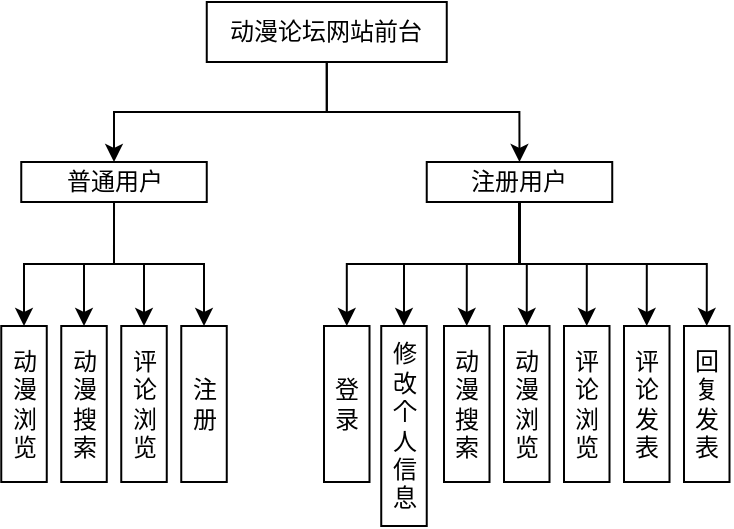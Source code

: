 <mxfile version="17.1.2" type="github" pages="3">
  <diagram id="YD98dofyRIw2hhyAmhAY" name="前台">
    <mxGraphModel dx="608" dy="407" grid="1" gridSize="10" guides="1" tooltips="1" connect="1" arrows="1" fold="1" page="1" pageScale="1" pageWidth="850" pageHeight="1100" math="0" shadow="0">
      <root>
        <mxCell id="0" />
        <mxCell id="1" parent="0" />
        <mxCell id="J1Yl7nlWho_rOIZ1rX8T-74" style="edgeStyle=orthogonalEdgeStyle;rounded=0;orthogonalLoop=1;jettySize=auto;html=1;exitX=0.5;exitY=1;exitDx=0;exitDy=0;entryX=0.5;entryY=0;entryDx=0;entryDy=0;" edge="1" parent="1" source="J1Yl7nlWho_rOIZ1rX8T-1" target="J1Yl7nlWho_rOIZ1rX8T-73">
          <mxGeometry relative="1" as="geometry" />
        </mxCell>
        <mxCell id="J1Yl7nlWho_rOIZ1rX8T-75" style="edgeStyle=orthogonalEdgeStyle;rounded=0;orthogonalLoop=1;jettySize=auto;html=1;exitX=0.5;exitY=1;exitDx=0;exitDy=0;entryX=0.5;entryY=0;entryDx=0;entryDy=0;" edge="1" parent="1" source="J1Yl7nlWho_rOIZ1rX8T-1" target="J1Yl7nlWho_rOIZ1rX8T-69">
          <mxGeometry relative="1" as="geometry" />
        </mxCell>
        <mxCell id="J1Yl7nlWho_rOIZ1rX8T-1" value="动漫论坛网站前台" style="rounded=0;whiteSpace=wrap;html=1;" vertex="1" parent="1">
          <mxGeometry x="251.38" y="80" width="120" height="30" as="geometry" />
        </mxCell>
        <mxCell id="J1Yl7nlWho_rOIZ1rX8T-55" value="动漫浏览" style="rounded=0;whiteSpace=wrap;html=1;strokeColor=#000000;" vertex="1" parent="1">
          <mxGeometry x="148.63" y="242" width="22.75" height="78" as="geometry" />
        </mxCell>
        <mxCell id="J1Yl7nlWho_rOIZ1rX8T-56" value="评论浏览" style="rounded=0;whiteSpace=wrap;html=1;strokeColor=#000000;" vertex="1" parent="1">
          <mxGeometry x="208.63" y="242" width="22.75" height="78" as="geometry" />
        </mxCell>
        <mxCell id="J1Yl7nlWho_rOIZ1rX8T-57" value="动漫搜索" style="rounded=0;whiteSpace=wrap;html=1;strokeColor=#000000;" vertex="1" parent="1">
          <mxGeometry x="178.63" y="242" width="22.75" height="78" as="geometry" />
        </mxCell>
        <mxCell id="J1Yl7nlWho_rOIZ1rX8T-59" value="登录" style="rounded=0;whiteSpace=wrap;html=1;strokeColor=#000000;" vertex="1" parent="1">
          <mxGeometry x="310" y="242" width="22.75" height="78" as="geometry" />
        </mxCell>
        <mxCell id="J1Yl7nlWho_rOIZ1rX8T-60" value="注册" style="rounded=0;whiteSpace=wrap;html=1;strokeColor=#000000;" vertex="1" parent="1">
          <mxGeometry x="238.63" y="242" width="22.75" height="78" as="geometry" />
        </mxCell>
        <mxCell id="J1Yl7nlWho_rOIZ1rX8T-61" value="动漫浏览" style="rounded=0;whiteSpace=wrap;html=1;strokeColor=#000000;" vertex="1" parent="1">
          <mxGeometry x="400" y="242" width="22.75" height="78" as="geometry" />
        </mxCell>
        <mxCell id="J1Yl7nlWho_rOIZ1rX8T-62" value="评论浏览" style="rounded=0;whiteSpace=wrap;html=1;strokeColor=#000000;" vertex="1" parent="1">
          <mxGeometry x="430" y="242" width="22.75" height="78" as="geometry" />
        </mxCell>
        <mxCell id="J1Yl7nlWho_rOIZ1rX8T-63" value="动漫搜索" style="rounded=0;whiteSpace=wrap;html=1;strokeColor=#000000;" vertex="1" parent="1">
          <mxGeometry x="370" y="242" width="22.75" height="78" as="geometry" />
        </mxCell>
        <mxCell id="J1Yl7nlWho_rOIZ1rX8T-65" value="修改个人信息" style="rounded=0;whiteSpace=wrap;html=1;strokeColor=#000000;" vertex="1" parent="1">
          <mxGeometry x="338.62" y="242" width="22.75" height="100" as="geometry" />
        </mxCell>
        <mxCell id="J1Yl7nlWho_rOIZ1rX8T-85" style="edgeStyle=orthogonalEdgeStyle;rounded=0;orthogonalLoop=1;jettySize=auto;html=1;exitX=0.5;exitY=1;exitDx=0;exitDy=0;entryX=0.5;entryY=0;entryDx=0;entryDy=0;" edge="1" parent="1" source="J1Yl7nlWho_rOIZ1rX8T-69" target="J1Yl7nlWho_rOIZ1rX8T-61">
          <mxGeometry relative="1" as="geometry" />
        </mxCell>
        <mxCell id="J1Yl7nlWho_rOIZ1rX8T-86" style="edgeStyle=orthogonalEdgeStyle;rounded=0;orthogonalLoop=1;jettySize=auto;html=1;exitX=0.5;exitY=1;exitDx=0;exitDy=0;entryX=0.5;entryY=0;entryDx=0;entryDy=0;" edge="1" parent="1" source="J1Yl7nlWho_rOIZ1rX8T-69" target="J1Yl7nlWho_rOIZ1rX8T-62">
          <mxGeometry relative="1" as="geometry" />
        </mxCell>
        <mxCell id="J1Yl7nlWho_rOIZ1rX8T-87" style="edgeStyle=orthogonalEdgeStyle;rounded=0;orthogonalLoop=1;jettySize=auto;html=1;exitX=0.5;exitY=1;exitDx=0;exitDy=0;entryX=0.5;entryY=0;entryDx=0;entryDy=0;" edge="1" parent="1" source="J1Yl7nlWho_rOIZ1rX8T-69" target="J1Yl7nlWho_rOIZ1rX8T-70">
          <mxGeometry relative="1" as="geometry" />
        </mxCell>
        <mxCell id="J1Yl7nlWho_rOIZ1rX8T-88" style="edgeStyle=orthogonalEdgeStyle;rounded=0;orthogonalLoop=1;jettySize=auto;html=1;exitX=0.5;exitY=1;exitDx=0;exitDy=0;entryX=0.5;entryY=0;entryDx=0;entryDy=0;" edge="1" parent="1" source="J1Yl7nlWho_rOIZ1rX8T-69" target="J1Yl7nlWho_rOIZ1rX8T-71">
          <mxGeometry relative="1" as="geometry" />
        </mxCell>
        <mxCell id="J1Yl7nlWho_rOIZ1rX8T-89" style="edgeStyle=orthogonalEdgeStyle;rounded=0;orthogonalLoop=1;jettySize=auto;html=1;exitX=0.5;exitY=1;exitDx=0;exitDy=0;entryX=0.5;entryY=0;entryDx=0;entryDy=0;" edge="1" parent="1" source="J1Yl7nlWho_rOIZ1rX8T-69" target="J1Yl7nlWho_rOIZ1rX8T-63">
          <mxGeometry relative="1" as="geometry" />
        </mxCell>
        <mxCell id="J1Yl7nlWho_rOIZ1rX8T-90" style="edgeStyle=orthogonalEdgeStyle;rounded=0;orthogonalLoop=1;jettySize=auto;html=1;exitX=0.5;exitY=1;exitDx=0;exitDy=0;entryX=0.5;entryY=0;entryDx=0;entryDy=0;" edge="1" parent="1" source="J1Yl7nlWho_rOIZ1rX8T-69" target="J1Yl7nlWho_rOIZ1rX8T-65">
          <mxGeometry relative="1" as="geometry" />
        </mxCell>
        <mxCell id="J1Yl7nlWho_rOIZ1rX8T-91" style="edgeStyle=orthogonalEdgeStyle;rounded=0;orthogonalLoop=1;jettySize=auto;html=1;exitX=0.5;exitY=1;exitDx=0;exitDy=0;" edge="1" parent="1" source="J1Yl7nlWho_rOIZ1rX8T-69" target="J1Yl7nlWho_rOIZ1rX8T-59">
          <mxGeometry relative="1" as="geometry" />
        </mxCell>
        <mxCell id="J1Yl7nlWho_rOIZ1rX8T-69" value="注册用户" style="rounded=0;whiteSpace=wrap;html=1;" vertex="1" parent="1">
          <mxGeometry x="361.37" y="160" width="92.75" height="20" as="geometry" />
        </mxCell>
        <mxCell id="J1Yl7nlWho_rOIZ1rX8T-70" value="评论发表" style="rounded=0;whiteSpace=wrap;html=1;strokeColor=#000000;" vertex="1" parent="1">
          <mxGeometry x="460" y="242" width="22.75" height="78" as="geometry" />
        </mxCell>
        <mxCell id="J1Yl7nlWho_rOIZ1rX8T-71" value="回复发表" style="rounded=0;whiteSpace=wrap;html=1;strokeColor=#000000;" vertex="1" parent="1">
          <mxGeometry x="490" y="242" width="22.75" height="78" as="geometry" />
        </mxCell>
        <mxCell id="J1Yl7nlWho_rOIZ1rX8T-76" style="edgeStyle=orthogonalEdgeStyle;rounded=0;orthogonalLoop=1;jettySize=auto;html=1;exitX=0.5;exitY=1;exitDx=0;exitDy=0;entryX=0.5;entryY=0;entryDx=0;entryDy=0;" edge="1" parent="1" source="J1Yl7nlWho_rOIZ1rX8T-73" target="J1Yl7nlWho_rOIZ1rX8T-55">
          <mxGeometry relative="1" as="geometry" />
        </mxCell>
        <mxCell id="J1Yl7nlWho_rOIZ1rX8T-77" style="edgeStyle=orthogonalEdgeStyle;rounded=0;orthogonalLoop=1;jettySize=auto;html=1;exitX=0.5;exitY=1;exitDx=0;exitDy=0;entryX=0.5;entryY=0;entryDx=0;entryDy=0;" edge="1" parent="1" source="J1Yl7nlWho_rOIZ1rX8T-73" target="J1Yl7nlWho_rOIZ1rX8T-57">
          <mxGeometry relative="1" as="geometry" />
        </mxCell>
        <mxCell id="J1Yl7nlWho_rOIZ1rX8T-78" style="edgeStyle=orthogonalEdgeStyle;rounded=0;orthogonalLoop=1;jettySize=auto;html=1;exitX=0.5;exitY=1;exitDx=0;exitDy=0;entryX=0.5;entryY=0;entryDx=0;entryDy=0;" edge="1" parent="1" source="J1Yl7nlWho_rOIZ1rX8T-73" target="J1Yl7nlWho_rOIZ1rX8T-56">
          <mxGeometry relative="1" as="geometry" />
        </mxCell>
        <mxCell id="J1Yl7nlWho_rOIZ1rX8T-79" style="edgeStyle=orthogonalEdgeStyle;rounded=0;orthogonalLoop=1;jettySize=auto;html=1;exitX=0.5;exitY=1;exitDx=0;exitDy=0;entryX=0.5;entryY=0;entryDx=0;entryDy=0;" edge="1" parent="1" source="J1Yl7nlWho_rOIZ1rX8T-73" target="J1Yl7nlWho_rOIZ1rX8T-60">
          <mxGeometry relative="1" as="geometry" />
        </mxCell>
        <mxCell id="J1Yl7nlWho_rOIZ1rX8T-73" value="普通用户" style="rounded=0;whiteSpace=wrap;html=1;" vertex="1" parent="1">
          <mxGeometry x="158.63" y="160" width="92.75" height="20" as="geometry" />
        </mxCell>
      </root>
    </mxGraphModel>
  </diagram>
  <diagram id="MHOBLaw7wB0YtkQJVM_M" name="后台">
    <mxGraphModel dx="730" dy="488" grid="1" gridSize="10" guides="1" tooltips="1" connect="1" arrows="1" fold="1" page="1" pageScale="1" pageWidth="850" pageHeight="1100" math="0" shadow="0">
      <root>
        <mxCell id="tDTGI98sIQKwBXnNucom-0" />
        <mxCell id="tDTGI98sIQKwBXnNucom-1" parent="tDTGI98sIQKwBXnNucom-0" />
        <mxCell id="t2z1IDxn-JT4RPIQTloD-27" style="edgeStyle=orthogonalEdgeStyle;rounded=0;orthogonalLoop=1;jettySize=auto;html=1;exitX=0.5;exitY=1;exitDx=0;exitDy=0;entryX=0.5;entryY=0;entryDx=0;entryDy=0;" edge="1" parent="tDTGI98sIQKwBXnNucom-1" source="tDTGI98sIQKwBXnNucom-2" target="t2z1IDxn-JT4RPIQTloD-3">
          <mxGeometry relative="1" as="geometry" />
        </mxCell>
        <mxCell id="t2z1IDxn-JT4RPIQTloD-28" style="edgeStyle=orthogonalEdgeStyle;rounded=0;orthogonalLoop=1;jettySize=auto;html=1;exitX=0.5;exitY=1;exitDx=0;exitDy=0;entryX=0.5;entryY=0;entryDx=0;entryDy=0;" edge="1" parent="tDTGI98sIQKwBXnNucom-1" source="tDTGI98sIQKwBXnNucom-2" target="t2z1IDxn-JT4RPIQTloD-2">
          <mxGeometry relative="1" as="geometry" />
        </mxCell>
        <mxCell id="t2z1IDxn-JT4RPIQTloD-29" style="edgeStyle=orthogonalEdgeStyle;rounded=0;orthogonalLoop=1;jettySize=auto;html=1;exitX=0.5;exitY=1;exitDx=0;exitDy=0;entryX=0.5;entryY=0;entryDx=0;entryDy=0;" edge="1" parent="tDTGI98sIQKwBXnNucom-1" source="tDTGI98sIQKwBXnNucom-2" target="t2z1IDxn-JT4RPIQTloD-1">
          <mxGeometry relative="1" as="geometry" />
        </mxCell>
        <mxCell id="t2z1IDxn-JT4RPIQTloD-33" style="edgeStyle=orthogonalEdgeStyle;rounded=0;orthogonalLoop=1;jettySize=auto;html=1;exitX=0.5;exitY=1;exitDx=0;exitDy=0;entryX=0.5;entryY=0;entryDx=0;entryDy=0;" edge="1" parent="tDTGI98sIQKwBXnNucom-1" source="tDTGI98sIQKwBXnNucom-2" target="t2z1IDxn-JT4RPIQTloD-0">
          <mxGeometry relative="1" as="geometry" />
        </mxCell>
        <mxCell id="tDTGI98sIQKwBXnNucom-2" value="动漫管理" style="rounded=0;whiteSpace=wrap;html=1;strokeColor=#000000;" vertex="1" parent="tDTGI98sIQKwBXnNucom-1">
          <mxGeometry x="62.75" y="180" width="22.75" height="78" as="geometry" />
        </mxCell>
        <mxCell id="-gQlYl5WSa2aYS39pL_N-11" style="edgeStyle=orthogonalEdgeStyle;rounded=0;orthogonalLoop=1;jettySize=auto;html=1;exitX=0.5;exitY=1;exitDx=0;exitDy=0;entryX=0.5;entryY=0;entryDx=0;entryDy=0;" edge="1" parent="tDTGI98sIQKwBXnNucom-1" source="tDTGI98sIQKwBXnNucom-3" target="t2z1IDxn-JT4RPIQTloD-20">
          <mxGeometry relative="1" as="geometry" />
        </mxCell>
        <mxCell id="-gQlYl5WSa2aYS39pL_N-15" style="edgeStyle=orthogonalEdgeStyle;rounded=0;orthogonalLoop=1;jettySize=auto;html=1;exitX=0.5;exitY=1;exitDx=0;exitDy=0;entryX=0.5;entryY=0;entryDx=0;entryDy=0;" edge="1" parent="tDTGI98sIQKwBXnNucom-1" source="tDTGI98sIQKwBXnNucom-3" target="-gQlYl5WSa2aYS39pL_N-12">
          <mxGeometry relative="1" as="geometry" />
        </mxCell>
        <mxCell id="tDTGI98sIQKwBXnNucom-3" value="用户管理" style="rounded=0;whiteSpace=wrap;html=1;strokeColor=#000000;" vertex="1" parent="tDTGI98sIQKwBXnNucom-1">
          <mxGeometry x="560" y="180" width="24.75" height="78" as="geometry" />
        </mxCell>
        <mxCell id="DADCRARwcBSg6AGUBXQS-4" style="edgeStyle=orthogonalEdgeStyle;rounded=0;orthogonalLoop=1;jettySize=auto;html=1;exitX=0.5;exitY=1;exitDx=0;exitDy=0;entryX=0.5;entryY=0;entryDx=0;entryDy=0;" edge="1" parent="tDTGI98sIQKwBXnNucom-1" source="tDTGI98sIQKwBXnNucom-4" target="DADCRARwcBSg6AGUBXQS-5">
          <mxGeometry relative="1" as="geometry">
            <mxPoint x="355.286" y="320" as="targetPoint" />
          </mxGeometry>
        </mxCell>
        <mxCell id="-gQlYl5WSa2aYS39pL_N-9" style="edgeStyle=orthogonalEdgeStyle;rounded=0;orthogonalLoop=1;jettySize=auto;html=1;exitX=0.5;exitY=1;exitDx=0;exitDy=0;entryX=0.5;entryY=0;entryDx=0;entryDy=0;" edge="1" parent="tDTGI98sIQKwBXnNucom-1" source="tDTGI98sIQKwBXnNucom-4" target="-gQlYl5WSa2aYS39pL_N-7">
          <mxGeometry relative="1" as="geometry" />
        </mxCell>
        <mxCell id="-gQlYl5WSa2aYS39pL_N-10" style="edgeStyle=orthogonalEdgeStyle;rounded=0;orthogonalLoop=1;jettySize=auto;html=1;exitX=0.5;exitY=1;exitDx=0;exitDy=0;" edge="1" parent="tDTGI98sIQKwBXnNucom-1" source="tDTGI98sIQKwBXnNucom-4" target="-gQlYl5WSa2aYS39pL_N-8">
          <mxGeometry relative="1" as="geometry" />
        </mxCell>
        <mxCell id="tDTGI98sIQKwBXnNucom-4" value="公告管理" style="rounded=0;whiteSpace=wrap;html=1;strokeColor=#000000;" vertex="1" parent="tDTGI98sIQKwBXnNucom-1">
          <mxGeometry x="490" y="180" width="22.75" height="78" as="geometry" />
        </mxCell>
        <mxCell id="-gQlYl5WSa2aYS39pL_N-3" style="edgeStyle=orthogonalEdgeStyle;rounded=0;orthogonalLoop=1;jettySize=auto;html=1;exitX=0.5;exitY=1;exitDx=0;exitDy=0;entryX=0.5;entryY=0;entryDx=0;entryDy=0;" edge="1" parent="tDTGI98sIQKwBXnNucom-1" source="tDTGI98sIQKwBXnNucom-5" target="t2z1IDxn-JT4RPIQTloD-4">
          <mxGeometry relative="1" as="geometry" />
        </mxCell>
        <mxCell id="-gQlYl5WSa2aYS39pL_N-4" style="edgeStyle=orthogonalEdgeStyle;rounded=0;orthogonalLoop=1;jettySize=auto;html=1;exitX=0.5;exitY=1;exitDx=0;exitDy=0;" edge="1" parent="tDTGI98sIQKwBXnNucom-1" source="tDTGI98sIQKwBXnNucom-5" target="t2z1IDxn-JT4RPIQTloD-5">
          <mxGeometry relative="1" as="geometry" />
        </mxCell>
        <mxCell id="-gQlYl5WSa2aYS39pL_N-5" style="edgeStyle=orthogonalEdgeStyle;rounded=0;orthogonalLoop=1;jettySize=auto;html=1;exitX=0.5;exitY=1;exitDx=0;exitDy=0;entryX=0.5;entryY=0;entryDx=0;entryDy=0;" edge="1" parent="tDTGI98sIQKwBXnNucom-1" source="tDTGI98sIQKwBXnNucom-5" target="t2z1IDxn-JT4RPIQTloD-6">
          <mxGeometry relative="1" as="geometry" />
        </mxCell>
        <mxCell id="-gQlYl5WSa2aYS39pL_N-6" style="edgeStyle=orthogonalEdgeStyle;rounded=0;orthogonalLoop=1;jettySize=auto;html=1;exitX=0.5;exitY=1;exitDx=0;exitDy=0;" edge="1" parent="tDTGI98sIQKwBXnNucom-1" source="tDTGI98sIQKwBXnNucom-5" target="t2z1IDxn-JT4RPIQTloD-7">
          <mxGeometry relative="1" as="geometry" />
        </mxCell>
        <mxCell id="tDTGI98sIQKwBXnNucom-5" value="预告管理" style="rounded=0;whiteSpace=wrap;html=1;strokeColor=#000000;" vertex="1" parent="tDTGI98sIQKwBXnNucom-1">
          <mxGeometry x="375.69" y="180" width="22.75" height="78" as="geometry" />
        </mxCell>
        <mxCell id="DADCRARwcBSg6AGUBXQS-0" style="edgeStyle=orthogonalEdgeStyle;rounded=0;orthogonalLoop=1;jettySize=auto;html=1;exitX=0.5;exitY=1;exitDx=0;exitDy=0;entryX=0.5;entryY=0;entryDx=0;entryDy=0;" edge="1" parent="tDTGI98sIQKwBXnNucom-1" source="tDTGI98sIQKwBXnNucom-6" target="DADCRARwcBSg6AGUBXQS-1">
          <mxGeometry relative="1" as="geometry">
            <mxPoint x="290" y="310" as="targetPoint" />
          </mxGeometry>
        </mxCell>
        <mxCell id="-gQlYl5WSa2aYS39pL_N-1" style="edgeStyle=orthogonalEdgeStyle;rounded=0;orthogonalLoop=1;jettySize=auto;html=1;exitX=0.5;exitY=1;exitDx=0;exitDy=0;entryX=0.5;entryY=0;entryDx=0;entryDy=0;" edge="1" parent="tDTGI98sIQKwBXnNucom-1" source="tDTGI98sIQKwBXnNucom-6" target="t2z1IDxn-JT4RPIQTloD-26">
          <mxGeometry relative="1" as="geometry" />
        </mxCell>
        <mxCell id="-gQlYl5WSa2aYS39pL_N-2" style="edgeStyle=orthogonalEdgeStyle;rounded=0;orthogonalLoop=1;jettySize=auto;html=1;exitX=0.5;exitY=1;exitDx=0;exitDy=0;entryX=0.5;entryY=0;entryDx=0;entryDy=0;" edge="1" parent="tDTGI98sIQKwBXnNucom-1" source="tDTGI98sIQKwBXnNucom-6" target="t2z1IDxn-JT4RPIQTloD-25">
          <mxGeometry relative="1" as="geometry" />
        </mxCell>
        <mxCell id="tDTGI98sIQKwBXnNucom-6" value="回复管理" style="rounded=0;whiteSpace=wrap;html=1;strokeColor=#000000;" vertex="1" parent="tDTGI98sIQKwBXnNucom-1">
          <mxGeometry x="261.38" y="180" width="22.75" height="78" as="geometry" />
        </mxCell>
        <mxCell id="DADCRARwcBSg6AGUBXQS-3" style="edgeStyle=orthogonalEdgeStyle;rounded=0;orthogonalLoop=1;jettySize=auto;html=1;exitX=0.5;exitY=1;exitDx=0;exitDy=0;entryX=0.5;entryY=0;entryDx=0;entryDy=0;" edge="1" parent="tDTGI98sIQKwBXnNucom-1" source="tDTGI98sIQKwBXnNucom-7" target="DADCRARwcBSg6AGUBXQS-2">
          <mxGeometry relative="1" as="geometry" />
        </mxCell>
        <mxCell id="t2z1IDxn-JT4RPIQTloD-34" style="edgeStyle=orthogonalEdgeStyle;rounded=0;orthogonalLoop=1;jettySize=auto;html=1;exitX=0.5;exitY=1;exitDx=0;exitDy=0;entryX=0.5;entryY=0;entryDx=0;entryDy=0;" edge="1" parent="tDTGI98sIQKwBXnNucom-1" source="tDTGI98sIQKwBXnNucom-7" target="t2z1IDxn-JT4RPIQTloD-19">
          <mxGeometry relative="1" as="geometry" />
        </mxCell>
        <mxCell id="t2z1IDxn-JT4RPIQTloD-35" style="edgeStyle=orthogonalEdgeStyle;rounded=0;orthogonalLoop=1;jettySize=auto;html=1;exitX=0.5;exitY=1;exitDx=0;exitDy=0;entryX=0.5;entryY=0;entryDx=0;entryDy=0;" edge="1" parent="tDTGI98sIQKwBXnNucom-1" source="tDTGI98sIQKwBXnNucom-7" target="t2z1IDxn-JT4RPIQTloD-18">
          <mxGeometry relative="1" as="geometry" />
        </mxCell>
        <mxCell id="tDTGI98sIQKwBXnNucom-7" value="评论管理" style="rounded=0;whiteSpace=wrap;html=1;strokeColor=#000000;" vertex="1" parent="tDTGI98sIQKwBXnNucom-1">
          <mxGeometry x="160.31" y="180" width="24.88" height="78" as="geometry" />
        </mxCell>
        <mxCell id="0kkSxsZ54RZXSQP1eyoQ-0" style="edgeStyle=orthogonalEdgeStyle;rounded=0;orthogonalLoop=1;jettySize=auto;html=1;exitX=0.5;exitY=1;exitDx=0;exitDy=0;entryX=0.5;entryY=0;entryDx=0;entryDy=0;" edge="1" parent="tDTGI98sIQKwBXnNucom-1" source="2HbOb7sO--AGeonbYp1p-29" target="tDTGI98sIQKwBXnNucom-6">
          <mxGeometry relative="1" as="geometry" />
        </mxCell>
        <mxCell id="0kkSxsZ54RZXSQP1eyoQ-1" style="edgeStyle=orthogonalEdgeStyle;rounded=0;orthogonalLoop=1;jettySize=auto;html=1;exitX=0.5;exitY=1;exitDx=0;exitDy=0;entryX=0.5;entryY=0;entryDx=0;entryDy=0;" edge="1" parent="tDTGI98sIQKwBXnNucom-1" source="2HbOb7sO--AGeonbYp1p-29" target="tDTGI98sIQKwBXnNucom-2">
          <mxGeometry relative="1" as="geometry" />
        </mxCell>
        <mxCell id="0kkSxsZ54RZXSQP1eyoQ-2" style="edgeStyle=orthogonalEdgeStyle;rounded=0;orthogonalLoop=1;jettySize=auto;html=1;exitX=0.5;exitY=1;exitDx=0;exitDy=0;entryX=0.5;entryY=0;entryDx=0;entryDy=0;" edge="1" parent="tDTGI98sIQKwBXnNucom-1" source="2HbOb7sO--AGeonbYp1p-29" target="tDTGI98sIQKwBXnNucom-7">
          <mxGeometry relative="1" as="geometry" />
        </mxCell>
        <mxCell id="0kkSxsZ54RZXSQP1eyoQ-3" style="edgeStyle=orthogonalEdgeStyle;rounded=0;orthogonalLoop=1;jettySize=auto;html=1;exitX=0.5;exitY=1;exitDx=0;exitDy=0;entryX=0.5;entryY=0;entryDx=0;entryDy=0;" edge="1" parent="tDTGI98sIQKwBXnNucom-1" source="2HbOb7sO--AGeonbYp1p-29" target="tDTGI98sIQKwBXnNucom-5">
          <mxGeometry relative="1" as="geometry" />
        </mxCell>
        <mxCell id="0kkSxsZ54RZXSQP1eyoQ-4" style="edgeStyle=orthogonalEdgeStyle;rounded=0;orthogonalLoop=1;jettySize=auto;html=1;exitX=0.5;exitY=1;exitDx=0;exitDy=0;entryX=0.5;entryY=0;entryDx=0;entryDy=0;" edge="1" parent="tDTGI98sIQKwBXnNucom-1" source="2HbOb7sO--AGeonbYp1p-29" target="tDTGI98sIQKwBXnNucom-4">
          <mxGeometry relative="1" as="geometry" />
        </mxCell>
        <mxCell id="0kkSxsZ54RZXSQP1eyoQ-5" style="edgeStyle=orthogonalEdgeStyle;rounded=0;orthogonalLoop=1;jettySize=auto;html=1;exitX=0.5;exitY=1;exitDx=0;exitDy=0;entryX=0.5;entryY=0;entryDx=0;entryDy=0;" edge="1" parent="tDTGI98sIQKwBXnNucom-1" source="2HbOb7sO--AGeonbYp1p-29" target="tDTGI98sIQKwBXnNucom-3">
          <mxGeometry relative="1" as="geometry" />
        </mxCell>
        <mxCell id="2HbOb7sO--AGeonbYp1p-29" value="动漫论坛网站后台" style="rounded=0;whiteSpace=wrap;html=1;" vertex="1" parent="tDTGI98sIQKwBXnNucom-1">
          <mxGeometry x="261.38" y="90" width="120" height="30" as="geometry" />
        </mxCell>
        <mxCell id="DADCRARwcBSg6AGUBXQS-1" value="审批" style="rounded=0;whiteSpace=wrap;html=1;strokeColor=#000000;" vertex="1" parent="tDTGI98sIQKwBXnNucom-1">
          <mxGeometry x="294.01" y="320" width="22.75" height="78" as="geometry" />
        </mxCell>
        <mxCell id="DADCRARwcBSg6AGUBXQS-2" value="审批" style="rounded=0;whiteSpace=wrap;html=1;strokeColor=#000000;" vertex="1" parent="tDTGI98sIQKwBXnNucom-1">
          <mxGeometry x="192.44" y="320" width="22.75" height="78" as="geometry" />
        </mxCell>
        <mxCell id="DADCRARwcBSg6AGUBXQS-5" value="公告发布" style="rounded=0;whiteSpace=wrap;html=1;strokeColor=#000000;" vertex="1" parent="tDTGI98sIQKwBXnNucom-1">
          <mxGeometry x="520" y="320" width="22.75" height="78" as="geometry" />
        </mxCell>
        <mxCell id="t2z1IDxn-JT4RPIQTloD-0" value="动漫添加" style="rounded=0;whiteSpace=wrap;html=1;strokeColor=#000000;" vertex="1" parent="tDTGI98sIQKwBXnNucom-1">
          <mxGeometry x="10" y="320" width="22.75" height="78" as="geometry" />
        </mxCell>
        <mxCell id="t2z1IDxn-JT4RPIQTloD-1" value="动漫修改" style="rounded=0;whiteSpace=wrap;html=1;strokeColor=#000000;" vertex="1" parent="tDTGI98sIQKwBXnNucom-1">
          <mxGeometry x="40" y="320" width="22.75" height="78" as="geometry" />
        </mxCell>
        <mxCell id="t2z1IDxn-JT4RPIQTloD-2" value="动漫查询" style="rounded=0;whiteSpace=wrap;html=1;strokeColor=#000000;" vertex="1" parent="tDTGI98sIQKwBXnNucom-1">
          <mxGeometry x="70" y="320" width="22.75" height="78" as="geometry" />
        </mxCell>
        <mxCell id="t2z1IDxn-JT4RPIQTloD-3" value="动漫删除" style="rounded=0;whiteSpace=wrap;html=1;strokeColor=#000000;" vertex="1" parent="tDTGI98sIQKwBXnNucom-1">
          <mxGeometry x="101.38" y="320" width="22.75" height="78" as="geometry" />
        </mxCell>
        <mxCell id="t2z1IDxn-JT4RPIQTloD-4" value="预告添加" style="rounded=0;whiteSpace=wrap;html=1;strokeColor=#000000;" vertex="1" parent="tDTGI98sIQKwBXnNucom-1">
          <mxGeometry x="330" y="320" width="22.75" height="78" as="geometry" />
        </mxCell>
        <mxCell id="t2z1IDxn-JT4RPIQTloD-5" value="预告修改" style="rounded=0;whiteSpace=wrap;html=1;strokeColor=#000000;" vertex="1" parent="tDTGI98sIQKwBXnNucom-1">
          <mxGeometry x="360" y="320" width="22.75" height="78" as="geometry" />
        </mxCell>
        <mxCell id="t2z1IDxn-JT4RPIQTloD-6" value="预告查询" style="rounded=0;whiteSpace=wrap;html=1;strokeColor=#000000;" vertex="1" parent="tDTGI98sIQKwBXnNucom-1">
          <mxGeometry x="390" y="320" width="22.75" height="78" as="geometry" />
        </mxCell>
        <mxCell id="t2z1IDxn-JT4RPIQTloD-7" value="预告删除" style="rounded=0;whiteSpace=wrap;html=1;strokeColor=#000000;" vertex="1" parent="tDTGI98sIQKwBXnNucom-1">
          <mxGeometry x="421.38" y="320" width="22.75" height="78" as="geometry" />
        </mxCell>
        <mxCell id="t2z1IDxn-JT4RPIQTloD-18" value="评论查询" style="rounded=0;whiteSpace=wrap;html=1;strokeColor=#000000;" vertex="1" parent="tDTGI98sIQKwBXnNucom-1">
          <mxGeometry x="130" y="320" width="22.75" height="78" as="geometry" />
        </mxCell>
        <mxCell id="t2z1IDxn-JT4RPIQTloD-19" value="评论删除" style="rounded=0;whiteSpace=wrap;html=1;strokeColor=#000000;" vertex="1" parent="tDTGI98sIQKwBXnNucom-1">
          <mxGeometry x="161.38" y="320" width="22.75" height="78" as="geometry" />
        </mxCell>
        <mxCell id="t2z1IDxn-JT4RPIQTloD-20" value="用户修改" style="rounded=0;whiteSpace=wrap;html=1;strokeColor=#000000;" vertex="1" parent="tDTGI98sIQKwBXnNucom-1">
          <mxGeometry x="580" y="320" width="22.75" height="78" as="geometry" />
        </mxCell>
        <mxCell id="t2z1IDxn-JT4RPIQTloD-25" value="回复查询" style="rounded=0;whiteSpace=wrap;html=1;strokeColor=#000000;" vertex="1" parent="tDTGI98sIQKwBXnNucom-1">
          <mxGeometry x="230" y="320" width="22.75" height="78" as="geometry" />
        </mxCell>
        <mxCell id="t2z1IDxn-JT4RPIQTloD-26" value="回复删除" style="rounded=0;whiteSpace=wrap;html=1;strokeColor=#000000;" vertex="1" parent="tDTGI98sIQKwBXnNucom-1">
          <mxGeometry x="261.38" y="320" width="22.75" height="78" as="geometry" />
        </mxCell>
        <mxCell id="-gQlYl5WSa2aYS39pL_N-7" value="公告查询" style="rounded=0;whiteSpace=wrap;html=1;strokeColor=#000000;" vertex="1" parent="tDTGI98sIQKwBXnNucom-1">
          <mxGeometry x="460" y="320" width="22.75" height="78" as="geometry" />
        </mxCell>
        <mxCell id="-gQlYl5WSa2aYS39pL_N-8" value="公告删除" style="rounded=0;whiteSpace=wrap;html=1;strokeColor=#000000;" vertex="1" parent="tDTGI98sIQKwBXnNucom-1">
          <mxGeometry x="491.38" y="320" width="22.75" height="78" as="geometry" />
        </mxCell>
        <mxCell id="-gQlYl5WSa2aYS39pL_N-12" value="用户查询" style="rounded=0;whiteSpace=wrap;html=1;strokeColor=#000000;" vertex="1" parent="tDTGI98sIQKwBXnNucom-1">
          <mxGeometry x="550" y="320" width="22.75" height="78" as="geometry" />
        </mxCell>
      </root>
    </mxGraphModel>
  </diagram>
  <diagram id="sViNLuOQ2zEDuKdO3-DQ" name="备用">
    <mxGraphModel dx="730" dy="488" grid="1" gridSize="10" guides="1" tooltips="1" connect="1" arrows="1" fold="1" page="1" pageScale="1" pageWidth="850" pageHeight="1100" math="0" shadow="0">
      <root>
        <mxCell id="ha8Ii0unCOp1DOvmIdGo-0" />
        <mxCell id="ha8Ii0unCOp1DOvmIdGo-1" parent="ha8Ii0unCOp1DOvmIdGo-0" />
        <mxCell id="ha8Ii0unCOp1DOvmIdGo-2" value="动漫添加" style="rounded=0;whiteSpace=wrap;html=1;strokeColor=#000000;" vertex="1" parent="ha8Ii0unCOp1DOvmIdGo-1">
          <mxGeometry x="60" y="280" width="22.75" height="78" as="geometry" />
        </mxCell>
        <mxCell id="ha8Ii0unCOp1DOvmIdGo-3" value="动漫修改" style="rounded=0;whiteSpace=wrap;html=1;strokeColor=#000000;" vertex="1" parent="ha8Ii0unCOp1DOvmIdGo-1">
          <mxGeometry x="90" y="280" width="22.75" height="78" as="geometry" />
        </mxCell>
        <mxCell id="ha8Ii0unCOp1DOvmIdGo-4" value="动漫查询" style="rounded=0;whiteSpace=wrap;html=1;strokeColor=#000000;" vertex="1" parent="ha8Ii0unCOp1DOvmIdGo-1">
          <mxGeometry x="120" y="280" width="22.75" height="78" as="geometry" />
        </mxCell>
        <mxCell id="ha8Ii0unCOp1DOvmIdGo-5" value="动漫删除" style="rounded=0;whiteSpace=wrap;html=1;strokeColor=#000000;" vertex="1" parent="ha8Ii0unCOp1DOvmIdGo-1">
          <mxGeometry x="151.38" y="280" width="22.75" height="78" as="geometry" />
        </mxCell>
        <mxCell id="ha8Ii0unCOp1DOvmIdGo-6" value="预告添加" style="rounded=0;whiteSpace=wrap;html=1;strokeColor=#000000;" vertex="1" parent="ha8Ii0unCOp1DOvmIdGo-1">
          <mxGeometry x="202.63" y="280" width="22.75" height="78" as="geometry" />
        </mxCell>
        <mxCell id="ha8Ii0unCOp1DOvmIdGo-7" value="预告修改" style="rounded=0;whiteSpace=wrap;html=1;strokeColor=#000000;" vertex="1" parent="ha8Ii0unCOp1DOvmIdGo-1">
          <mxGeometry x="232.63" y="280" width="22.75" height="78" as="geometry" />
        </mxCell>
        <mxCell id="ha8Ii0unCOp1DOvmIdGo-8" value="预告查询" style="rounded=0;whiteSpace=wrap;html=1;strokeColor=#000000;" vertex="1" parent="ha8Ii0unCOp1DOvmIdGo-1">
          <mxGeometry x="262.63" y="280" width="22.75" height="78" as="geometry" />
        </mxCell>
        <mxCell id="ha8Ii0unCOp1DOvmIdGo-9" value="预告删除" style="rounded=0;whiteSpace=wrap;html=1;strokeColor=#000000;" vertex="1" parent="ha8Ii0unCOp1DOvmIdGo-1">
          <mxGeometry x="294.01" y="280" width="22.75" height="78" as="geometry" />
        </mxCell>
      </root>
    </mxGraphModel>
  </diagram>
</mxfile>
